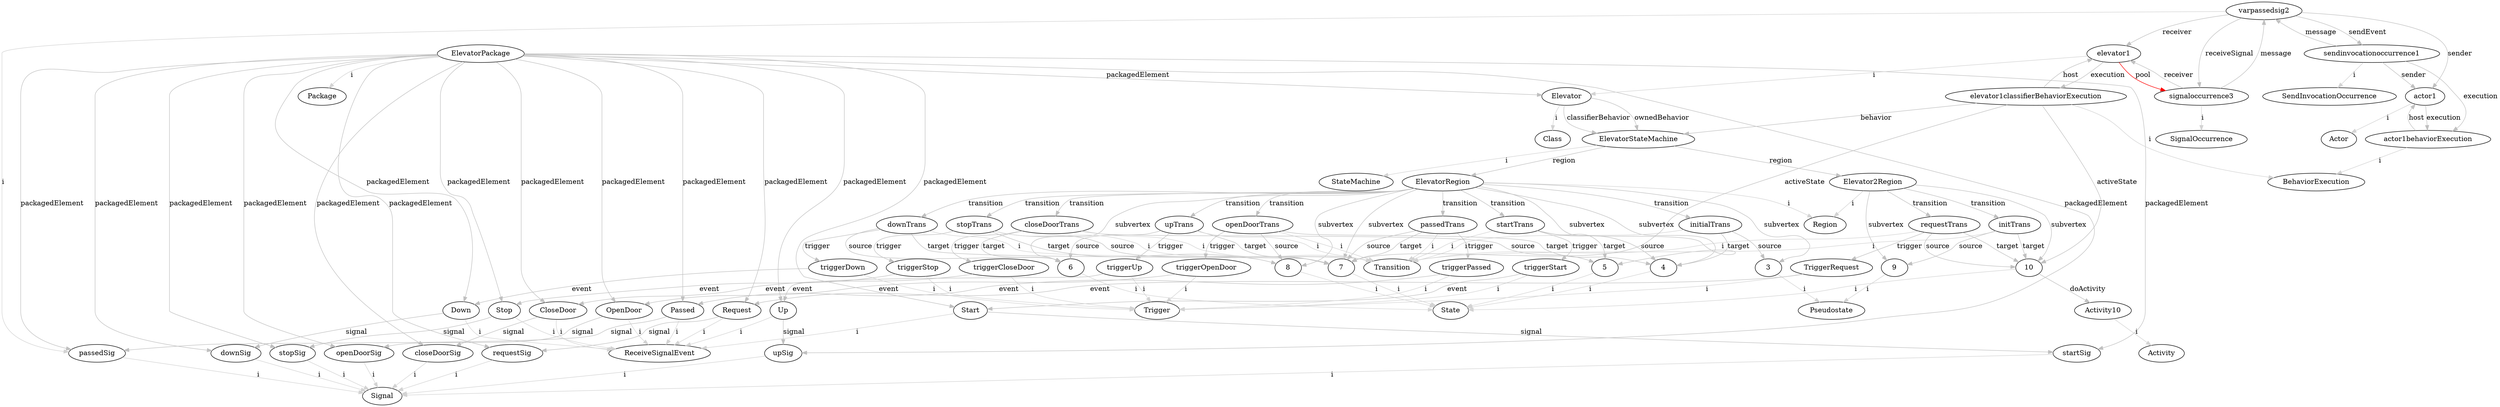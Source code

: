digraph umlMetamodel {
	"ElevatorPackage" -> "Package" [label="i", color="lightgrey"]
	"ElevatorPackage" -> "Elevator" [label="packagedElement", color="grey"]
	"Elevator" -> "Class" [label="i", color="lightgrey"]
	"Elevator" -> "ElevatorStateMachine" [label="classifierBehavior", color="grey"]
	"Elevator" -> "ElevatorStateMachine" [label="ownedBehavior", color="grey"]
	"ElevatorStateMachine" -> "StateMachine" [label="i", color="lightgrey"]
	"ElevatorStateMachine" -> "ElevatorRegion" [label="region", color="grey"]
	"ElevatorRegion" -> "Region" [label="i", color="lightgrey"]
	"ElevatorRegion" -> "4" [label="subvertex", color="grey"]
	"4" -> "State" [label="i", color="lightgrey"]
	"ElevatorRegion" -> "5" [label="subvertex", color="grey"]
	"5" -> "State" [label="i", color="lightgrey"]
	"ElevatorRegion" -> "8" [label="subvertex", color="grey"]
	"8" -> "State" [label="i", color="lightgrey"]
	"ElevatorRegion" -> "7" [label="subvertex", color="grey"]
	"7" -> "State" [label="i", color="lightgrey"]
	"ElevatorRegion" -> "6" [label="subvertex", color="grey"]
	"6" -> "State" [label="i", color="lightgrey"]
	"ElevatorRegion" -> "3" [label="subvertex", color="grey"]
	"3" -> "Pseudostate" [label="i", color="lightgrey"]
	"ElevatorRegion" -> "initialTrans" [label="transition", color="grey"]
	"initialTrans" -> "Transition" [label="i", color="lightgrey"]
	"initialTrans" -> "3" [label="source", color="grey"]
	"initialTrans" -> "4" [label="target", color="grey"]
	"ElevatorRegion" -> "startTrans" [label="transition", color="grey"]
	"startTrans" -> "Transition" [label="i", color="lightgrey"]
	"startTrans" -> "4" [label="source", color="grey"]
	"startTrans" -> "5" [label="target", color="grey"]
	"startTrans" -> "triggerStart" [label="trigger", color="grey"]
	"triggerStart" -> "Trigger" [label="i", color="lightgrey"]
	"triggerStart" -> "Start" [label="event", color="grey"]
	"ElevatorRegion" -> "closeDoorTrans" [label="transition", color="grey"]
	"closeDoorTrans" -> "Transition" [label="i", color="lightgrey"]
	"closeDoorTrans" -> "5" [label="source", color="grey"]
	"closeDoorTrans" -> "6" [label="target", color="grey"]
	"closeDoorTrans" -> "triggerCloseDoor" [label="trigger", color="grey"]
	"triggerCloseDoor" -> "Trigger" [label="i", color="lightgrey"]
	"triggerCloseDoor" -> "CloseDoor" [label="event", color="grey"]
	"ElevatorRegion" -> "upTrans" [label="transition", color="grey"]
	"upTrans" -> "Transition" [label="i", color="lightgrey"]
	"upTrans" -> "6" [label="source", color="grey"]
	"upTrans" -> "7" [label="target", color="grey"]
	"upTrans" -> "triggerUp" [label="trigger", color="grey"]
	"triggerUp" -> "Trigger" [label="i", color="lightgrey"]
	"triggerUp" -> "Up" [label="event", color="grey"]
	"ElevatorRegion" -> "downTrans" [label="transition", color="grey"]
	"downTrans" -> "Transition" [label="i", color="lightgrey"]
	"downTrans" -> "6" [label="source", color="grey"]
	"downTrans" -> "7" [label="target", color="grey"]
	"downTrans" -> "triggerDown" [label="trigger", color="grey"]
	"triggerDown" -> "Trigger" [label="i", color="lightgrey"]
	"triggerDown" -> "Down" [label="event", color="grey"]
	"ElevatorRegion" -> "passedTrans" [label="transition", color="grey"]
	"passedTrans" -> "Transition" [label="i", color="lightgrey"]
	"passedTrans" -> "7" [label="source", color="grey"]
	"passedTrans" -> "7" [label="target", color="grey"]
	"triggerPassed" -> "Trigger" [label="i", color="lightgrey"]
	"ElevatorRegion" -> "stopTrans" [label="transition", color="grey"]
	"stopTrans" -> "Transition" [label="i", color="lightgrey"]
	"stopTrans" -> "7" [label="source", color="grey"]
	"stopTrans" -> "8" [label="target", color="grey"]
	"stopTrans" -> "triggerStop" [label="trigger", color="grey"]
	"triggerStop" -> "Trigger" [label="i", color="lightgrey"]
	"triggerStop" -> "Stop" [label="event", color="grey"]
	"ElevatorRegion" -> "openDoorTrans" [label="transition", color="grey"]
	"openDoorTrans" -> "Transition" [label="i", color="lightgrey"]
	"openDoorTrans" -> "8" [label="source", color="grey"]
	"openDoorTrans" -> "4" [label="target", color="grey"]
	"openDoorTrans" -> "triggerOpenDoor" [label="trigger", color="grey"]
	"triggerOpenDoor" -> "Trigger" [label="i", color="lightgrey"]
	"triggerOpenDoor" -> "OpenDoor" [label="event", color="grey"]
	"ElevatorStateMachine" -> "Elevator2Region" [label="region", color="grey"]
	"Elevator2Region" -> "Region" [label="i", color="lightgrey"]
	"Elevator2Region" -> "9" [label="subvertex", color="grey"]
	"9" -> "Pseudostate" [label="i", color="lightgrey"]
	"Elevator2Region" -> "10" [label="subvertex", color="grey"]
	"10" -> "State" [label="i", color="lightgrey"]
	"10" -> "Activity10" [label="doActivity", color="grey"]
	"Activity10" -> "Activity" [label="i", color="lightgrey"]
	"Elevator2Region" -> "initTrans" [label="transition", color="grey"]
	"initTrans" -> "Transition" [label="i", color="lightgrey"]
	"initTrans" -> "9" [label="source", color="grey"]
	"initTrans" -> "10" [label="target", color="grey"]
	"Elevator2Region" -> "requestTrans" [label="transition", color="grey"]
	"requestTrans" -> "Transition" [label="i", color="lightgrey"]
	"requestTrans" -> "10" [label="source", color="grey"]
	"requestTrans" -> "10" [label="target", color="grey"]
	"requestTrans" -> "TriggerRequest" [label="trigger", color="grey"]
	"TriggerRequest" -> "Trigger" [label="i", color="lightgrey"]
	"TriggerRequest" -> "Request" [label="event", color="grey"]
	"ElevatorPackage" -> "Start" [label="packagedElement", color="grey"]
	"Start" -> "ReceiveSignalEvent" [label="i", color="lightgrey"]
	"Start" -> "startSig" [label="signal", color="grey"]
	"ElevatorPackage" -> "startSig" [label="packagedElement", color="grey"]
	"startSig" -> "Signal" [label="i", color="lightgrey"]
	"ElevatorPackage" -> "CloseDoor" [label="packagedElement", color="grey"]
	"CloseDoor" -> "ReceiveSignalEvent" [label="i", color="lightgrey"]
	"CloseDoor" -> "closeDoorSig" [label="signal", color="grey"]
	"ElevatorPackage" -> "closeDoorSig" [label="packagedElement", color="grey"]
	"closeDoorSig" -> "Signal" [label="i", color="lightgrey"]
	"ElevatorPackage" -> "Up" [label="packagedElement", color="grey"]
	"Up" -> "ReceiveSignalEvent" [label="i", color="lightgrey"]
	"Up" -> "upSig" [label="signal", color="grey"]
	"ElevatorPackage" -> "upSig" [label="packagedElement", color="grey"]
	"upSig" -> "Signal" [label="i", color="lightgrey"]
	"ElevatorPackage" -> "Down" [label="packagedElement", color="grey"]
	"Down" -> "ReceiveSignalEvent" [label="i", color="lightgrey"]
	"Down" -> "downSig" [label="signal", color="grey"]
	"ElevatorPackage" -> "downSig" [label="packagedElement", color="grey"]
	"downSig" -> "Signal" [label="i", color="lightgrey"]
	"ElevatorPackage" -> "Passed" [label="packagedElement", color="grey"]
	"Passed" -> "ReceiveSignalEvent" [label="i", color="lightgrey"]
	"Passed" -> "passedSig" [label="signal", color="grey"]
	"ElevatorPackage" -> "passedSig" [label="packagedElement", color="grey"]
	"passedSig" -> "Signal" [label="i", color="lightgrey"]
	"ElevatorPackage" -> "Stop" [label="packagedElement", color="grey"]
	"Stop" -> "ReceiveSignalEvent" [label="i", color="lightgrey"]
	"Stop" -> "stopSig" [label="signal", color="grey"]
	"ElevatorPackage" -> "stopSig" [label="packagedElement", color="grey"]
	"stopSig" -> "Signal" [label="i", color="lightgrey"]
	"ElevatorPackage" -> "OpenDoor" [label="packagedElement", color="grey"]
	"OpenDoor" -> "ReceiveSignalEvent" [label="i", color="lightgrey"]
	"OpenDoor" -> "openDoorSig" [label="signal", color="grey"]
	"ElevatorPackage" -> "openDoorSig" [label="packagedElement", color="grey"]
	"openDoorSig" -> "Signal" [label="i", color="lightgrey"]
	"ElevatorPackage" -> "requestSig" [label="packagedElement", color="grey"]
	"requestSig" -> "Signal" [label="i", color="lightgrey"]
	"ElevatorPackage" -> "Request" [label="packagedElement", color="grey"]
	"Request" -> "ReceiveSignalEvent" [label="i", color="lightgrey"]
	"Request" -> "requestSig" [label="signal", color="grey"]
	"elevator1" -> "Elevator" [label="i", color="lightgrey"]
	"elevator1classifierBehaviorExecution" -> "BehaviorExecution" [label="i", color="lightgrey"]
	"elevator1" -> "elevator1classifierBehaviorExecution" [label="execution", color="grey"]
	"elevator1classifierBehaviorExecution" -> "elevator1" [label="host", color="grey"]
	"elevator1classifierBehaviorExecution" -> "ElevatorStateMachine" [label="behavior", color="grey"]
	"elevator1classifierBehaviorExecution" -> "10" [label="activeState", color="grey"]
	"elevator1classifierBehaviorExecution" -> "7" [label="activeState", color="grey"]
	"actor1" -> "Actor" [label="i", color="lightgrey"]
	"actor1behaviorExecution" -> "BehaviorExecution" [label="i", color="lightgrey"]
	"actor1" -> "actor1behaviorExecution" [label="execution", color="grey"]
	"actor1behaviorExecution" -> "actor1" [label="host", color="grey"]
	"sendinvocationoccurrence1" -> "SendInvocationOccurrence" [label="i", color="lightgrey"]
	"sendinvocationoccurrence1" -> "varpassedsig2" [label="message", color="grey"]
	"varpassedsig2" -> "sendinvocationoccurrence1" [label="sendEvent", color="grey"]
	"varpassedsig2" -> "signaloccurrence3" [label="receiveSignal", color="grey"]
	"signaloccurrence3" -> "varpassedsig2" [label="message", color="grey"]
	"signaloccurrence3" -> "SignalOccurrence" [label="i", color="lightgrey"]
	"varpassedsig2" -> "passedSig" [label="i", color="lightgrey"]
	"signaloccurrence3" -> "elevator1" [label="receiver", color="grey"]
	"varpassedsig2" -> "actor1" [label="sender", color="grey"]
	"sendinvocationoccurrence1" -> "actor1" [label="sender", color="grey"]
	"varpassedsig2" -> "elevator1" [label="receiver", color="grey"]
	"sendinvocationoccurrence1" -> "actor1behaviorExecution" [label="execution", color="grey"]
	"triggerPassed" -> "Passed" [label="event", color="grey"]
	"passedTrans" -> "triggerPassed" [label="trigger", color="grey"]
	"elevator1" -> "signaloccurrence3" [label="pool", color="red"]
}
